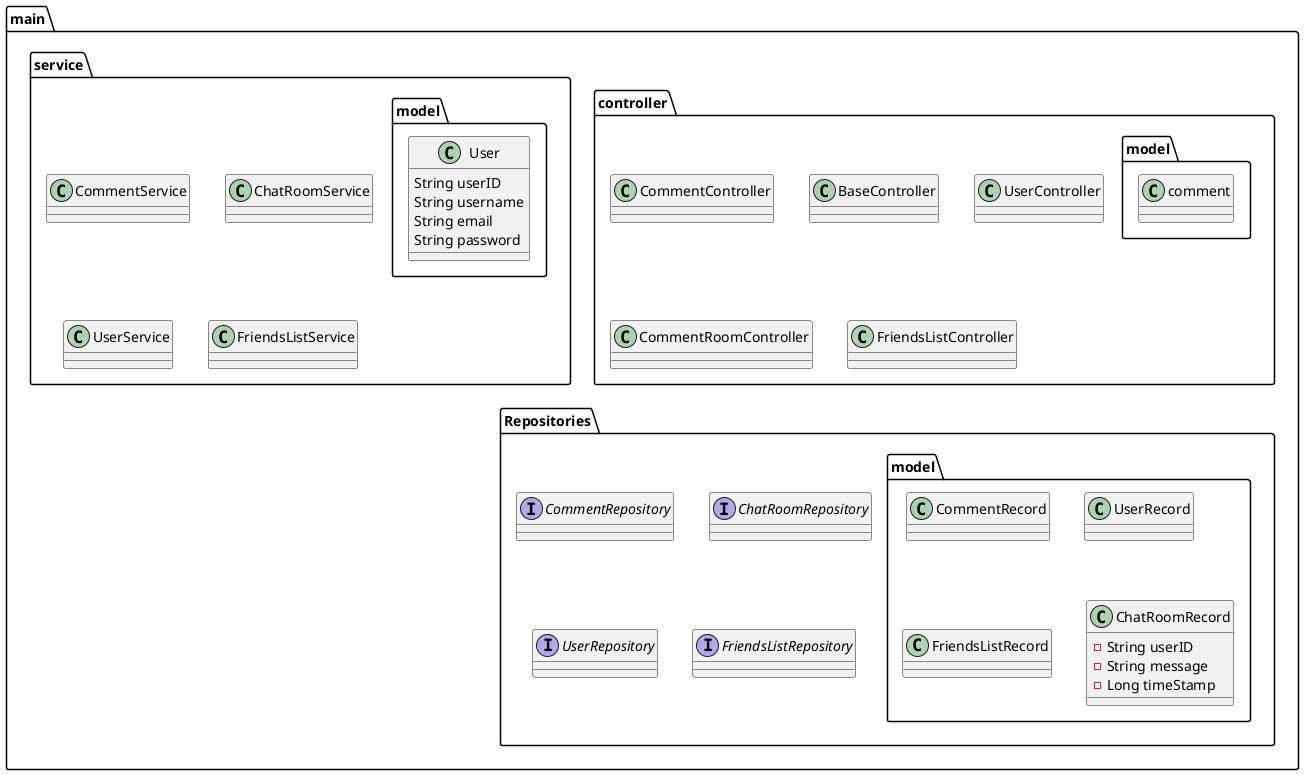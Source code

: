 @startuml
'https://plantuml.com/class-diagram

package main {
package controller{
class CommentController
class BaseController
class UserController
class CommentRoomController
class FriendsListController
package model {
class comment
}
    }

package service {

class CommentService
class ChatRoomService
class UserService
class FriendsListService
package model {
class User {
String userID
String username
String email
String password
}
    }
        }

package Repositories {

Interface CommentRepository
Interface ChatRoomRepository
Interface UserRepository
Interface FriendsListRepository
package model{
class CommentRecord
class UserRecord
class FriendsListRecord
class ChatRoomRecord{
- String userID
- String message
- Long timeStamp
}
    }
        }
            }



@enduml